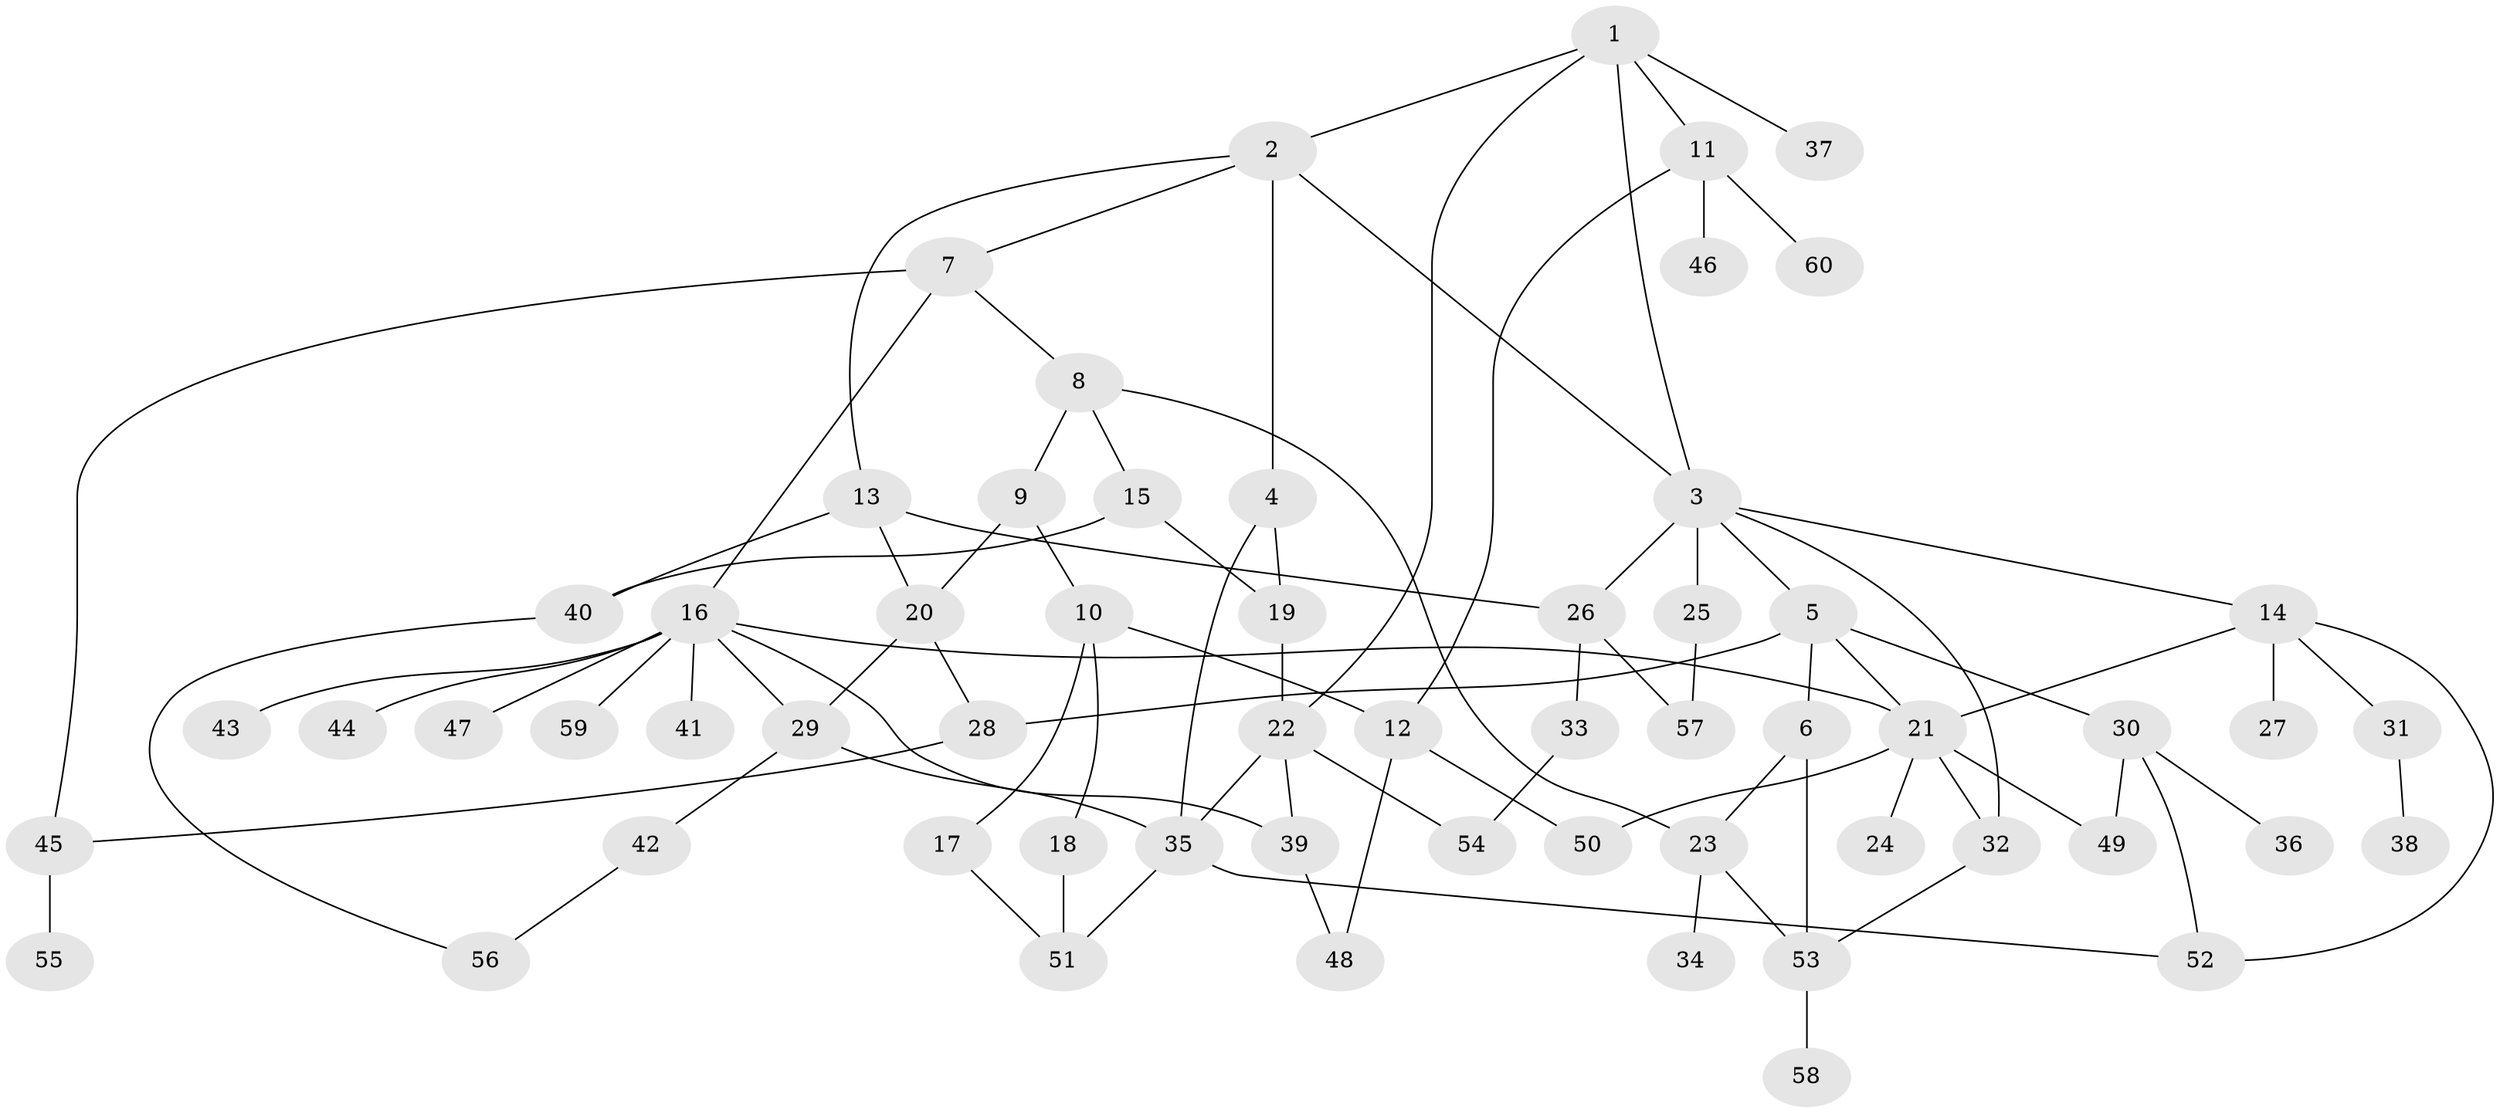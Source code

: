 // Generated by graph-tools (version 1.1) at 2025/34/03/09/25 02:34:29]
// undirected, 60 vertices, 88 edges
graph export_dot {
graph [start="1"]
  node [color=gray90,style=filled];
  1;
  2;
  3;
  4;
  5;
  6;
  7;
  8;
  9;
  10;
  11;
  12;
  13;
  14;
  15;
  16;
  17;
  18;
  19;
  20;
  21;
  22;
  23;
  24;
  25;
  26;
  27;
  28;
  29;
  30;
  31;
  32;
  33;
  34;
  35;
  36;
  37;
  38;
  39;
  40;
  41;
  42;
  43;
  44;
  45;
  46;
  47;
  48;
  49;
  50;
  51;
  52;
  53;
  54;
  55;
  56;
  57;
  58;
  59;
  60;
  1 -- 2;
  1 -- 3;
  1 -- 11;
  1 -- 22;
  1 -- 37;
  2 -- 4;
  2 -- 7;
  2 -- 13;
  2 -- 3;
  3 -- 5;
  3 -- 14;
  3 -- 25;
  3 -- 26;
  3 -- 32;
  4 -- 19;
  4 -- 35;
  5 -- 6;
  5 -- 28;
  5 -- 30;
  5 -- 21;
  6 -- 23;
  6 -- 53;
  7 -- 8;
  7 -- 16;
  7 -- 45;
  8 -- 9;
  8 -- 15;
  8 -- 23;
  9 -- 10;
  9 -- 20;
  10 -- 12;
  10 -- 17;
  10 -- 18;
  11 -- 46;
  11 -- 60;
  11 -- 12;
  12 -- 50;
  12 -- 48;
  13 -- 26;
  13 -- 40;
  13 -- 20;
  14 -- 21;
  14 -- 27;
  14 -- 31;
  14 -- 52;
  15 -- 40;
  15 -- 19;
  16 -- 29;
  16 -- 39;
  16 -- 41;
  16 -- 43;
  16 -- 44;
  16 -- 47;
  16 -- 59;
  16 -- 21;
  17 -- 51;
  18 -- 51;
  19 -- 22;
  20 -- 29;
  20 -- 28;
  21 -- 24;
  21 -- 49;
  21 -- 50;
  21 -- 32;
  22 -- 39;
  22 -- 35;
  22 -- 54;
  23 -- 34;
  23 -- 53;
  25 -- 57;
  26 -- 33;
  26 -- 57;
  28 -- 45;
  29 -- 35;
  29 -- 42;
  30 -- 36;
  30 -- 52;
  30 -- 49;
  31 -- 38;
  32 -- 53;
  33 -- 54;
  35 -- 51;
  35 -- 52;
  39 -- 48;
  40 -- 56;
  42 -- 56;
  45 -- 55;
  53 -- 58;
}
